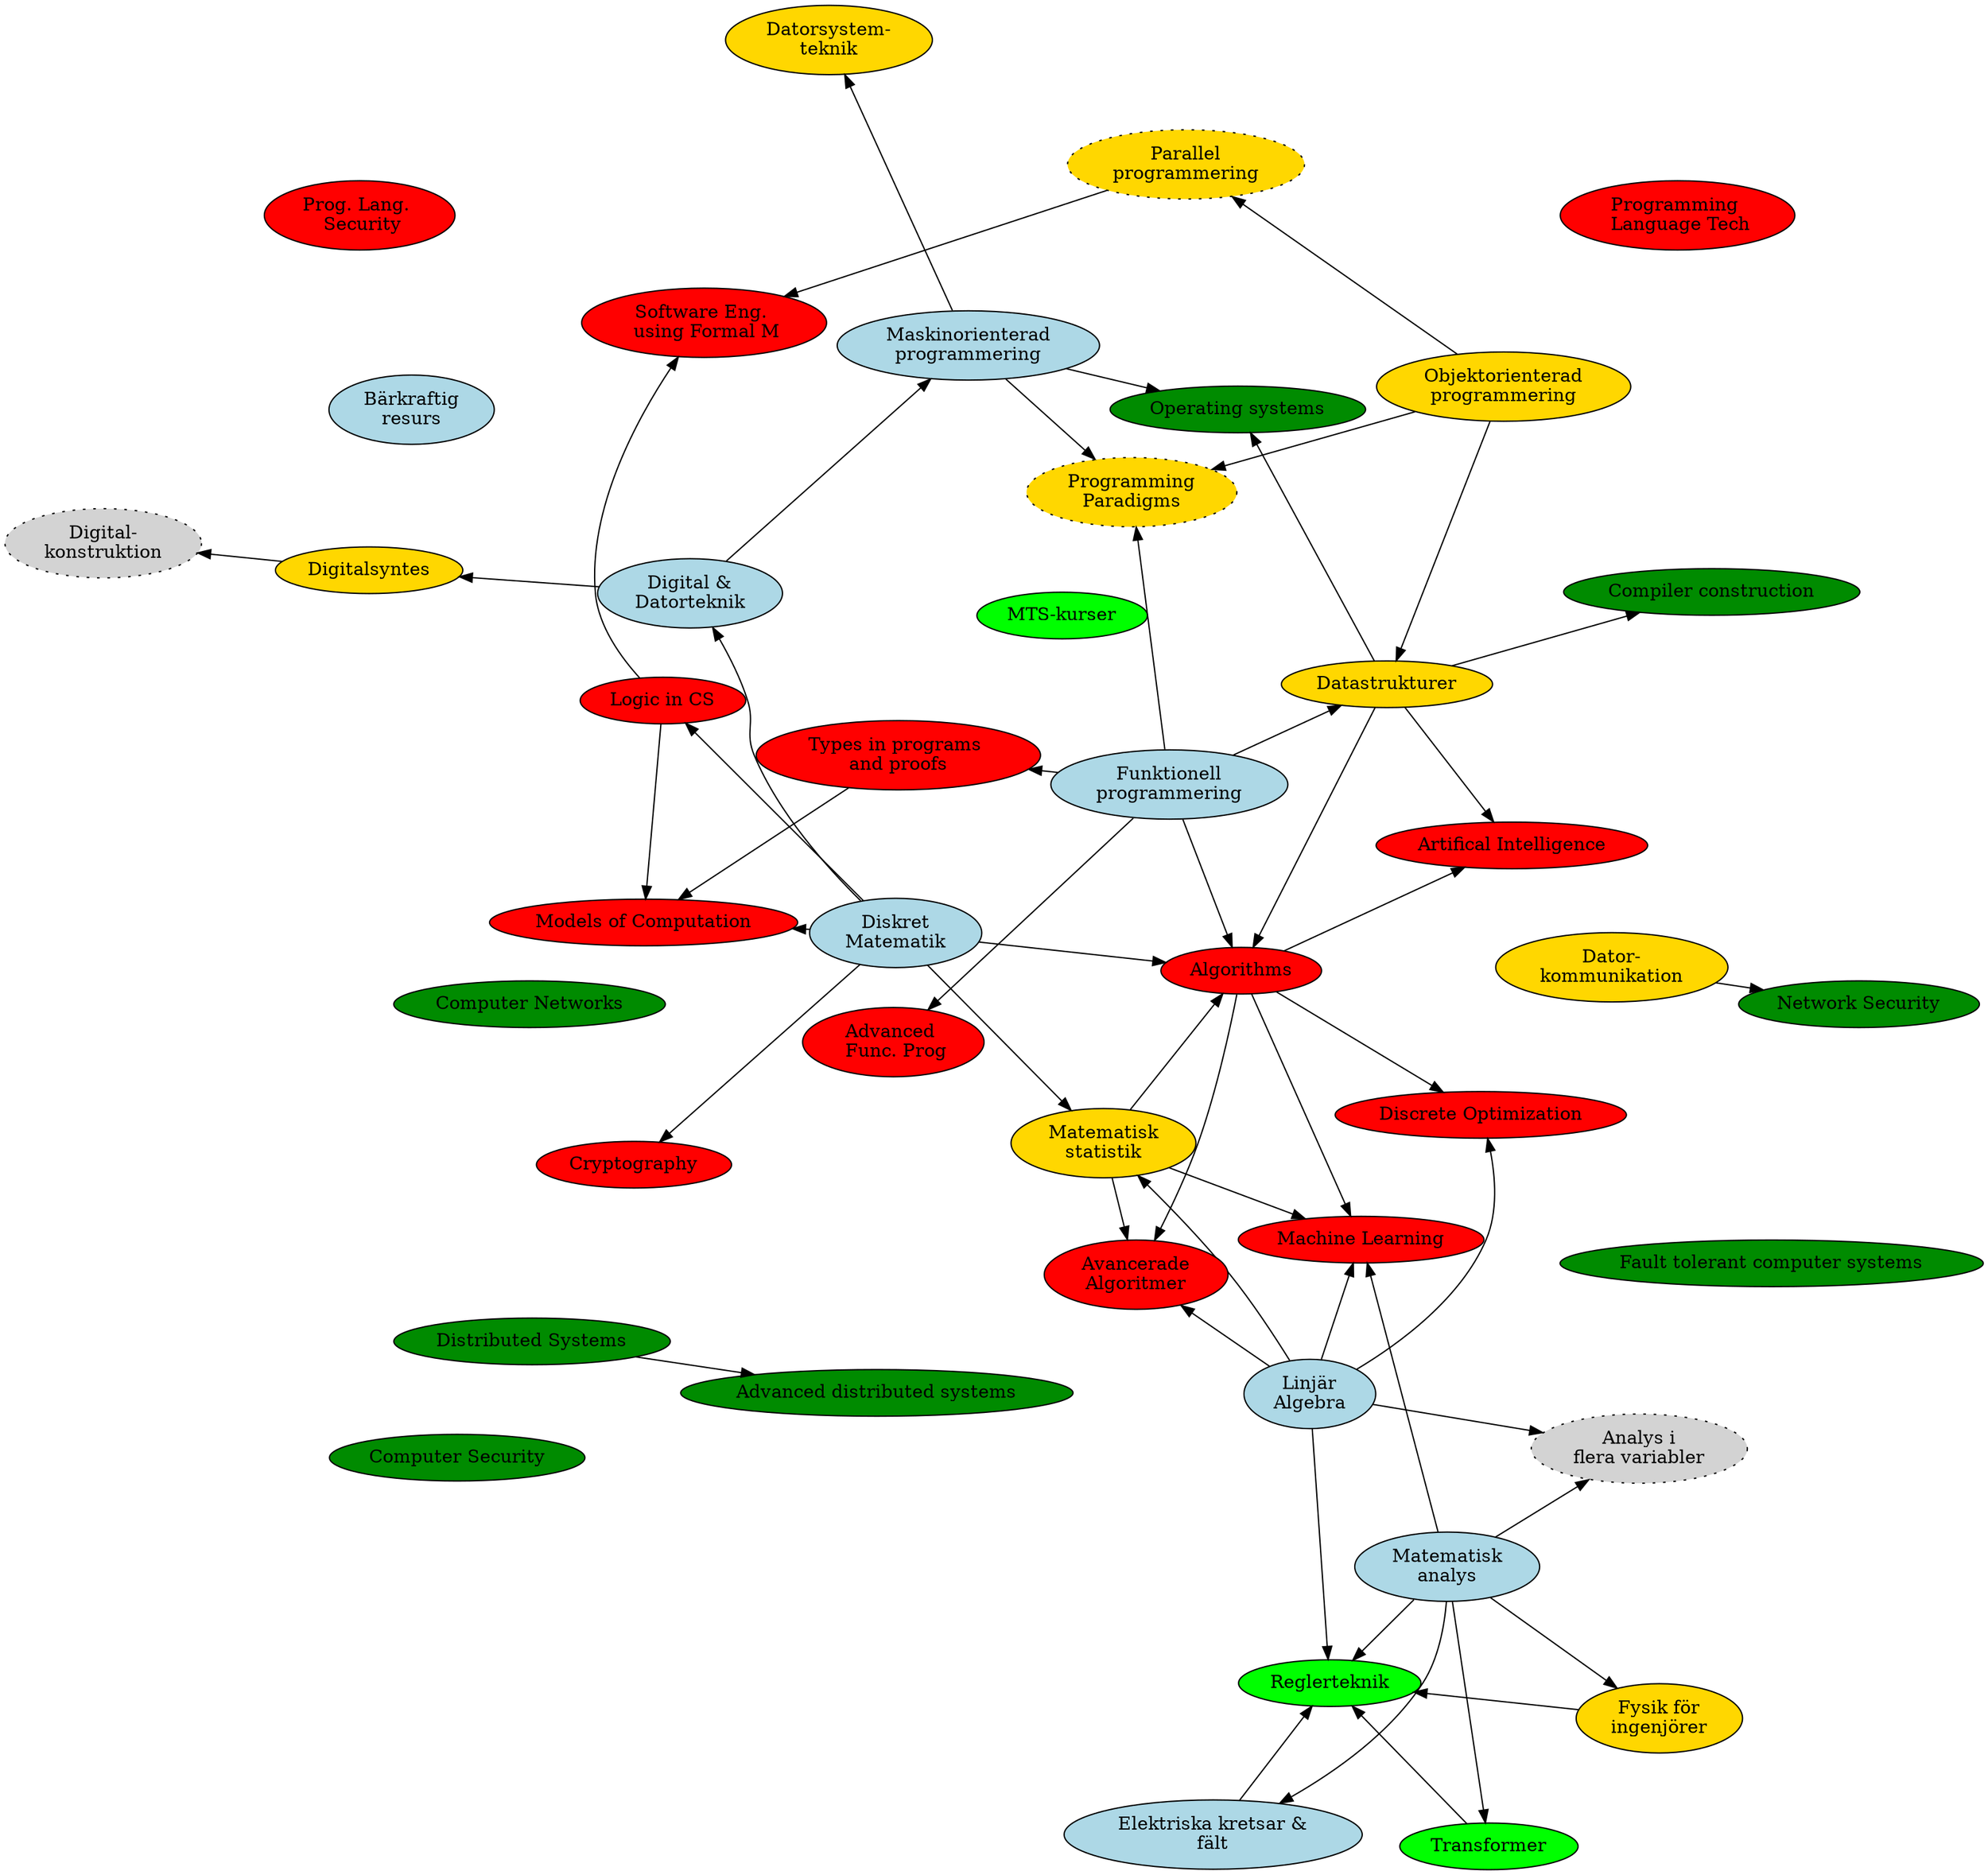 digraph G
{
	layout=neato
	//nodesep=1
	splines=true
	overlap=prism 
	node [style="solid,filled"]

	

	//TKDAT-1
	subgraph {
		rank = same
		node [fillcolor="lightblue"]
		haskell [label = "Funktionell\nprogrammering"]
		diskmat [label = "Diskret\nMatematik"]
		linalg [label = "Linjär\nAlgebra"]
		digodat [label = "Digital &\nDatorteknik"]
		analys [label = "Matematisk\nanalys"]
		mop [label = "Maskinorienterad\nprogrammering"]
		el [label = "Elektriska kretsar &\nfält"]
		barsaft [label = "Bärkraftig\nresurs"]
	}
	
	diskmat -> digodat
	digodat -> mop
	analys -> el

	//TKDAT-2
	subgraph {
		rank = same
		node [fillcolor="gold1"]
		matstat [label = "Matematisk\nstatistik"]
		oop [label = "Objektorienterad\nprogrammering"]
		fysik [label = "Fysik för\ningenjörer"]
		dstrukt [label = "Datastrukturer"]
		syntes [label = "Digitalsyntes"]
		subgraph {
			node [style="dotted, filled"]
			pp [label = "Programming\nParadigms"]
			concurrent [label = "Parallel\nprogrammering"]
		}
		dst [ label = "Datorsystem-\nteknik"]
		datakom [label = "Dator-\nkommunikation"]
	}
	haskell -> pp
	haskell -> dstrukt
	oop -> dstrukt
	oop -> concurrent
	oop -> pp
	mop -> pp
	digodat -> syntes
	mop -> dst
	analys -> fysik
	linalg -> matstat
	diskmat -> matstat
	
	//TKDAT-3
	subgraph {
		rank = same
		node [fillcolor = "green1"]
		tss [label = "Transformer"]
		regler [label = "Reglerteknik"]
		mts [label = "MTS-kurser"]
	}
	tss -> regler
	analys -> tss
	analys -> regler
	fysik -> regler
	el -> regler
	linalg -> regler
	
	//CSALL
	subgraph {
		rank = same
		node [style ="filled", fillcolor="red"]
		advAlg [label = "Avancerade\nAlgoritmer"]
		advFunc [label = "Advanced \n Func. Prog"]
		logik [label = "Logic in CS"]
		prolang [label = "Programming \n Language Tech"]
		ml [label = "Machine Learning"]
		softEng [label ="Software Eng. \n using Formal M"]
		discopt [label = "Discrete Optimization"]
		ai [label ="Artifical Intelligence"]
		models [label ="Models of Computation"]
		langsecurity [label ="Prog. Lang. \n Security"]
		types [label = "Types in programs \n and proofs "]
		algoritmer [label ="Algorithms"]
		crypto [label = "Cryptography"]
	}
	diskmat -> models
	logik -> models
	diskmat -> crypto
	haskell -> types
	types -> models
	algoritmer -> discopt
	linalg -> discopt
	concurrent -> softEng
	logik -> softEng
	//behövs denna? stat -> algoritmer -> advalg
	diskmat -> logik
	matstat -> advAlg
	linalg -> advAlg
	algoritmer -> advAlg
	algoritmer -> ml
	analys -> ml
	matstat -> ml
	linalg -> ml
	haskell -> advFunc
	dstrukt -> ai
	algoritmer -> ai

	//CSN
	
	subgraph {
		rank = same
		node [style="filled",fillcolor="green4"]
		distSys [label="Distributed Systems"]
		advDistSys [label="Advanced distributed systems"]
		ftcs [label="Fault tolerant computer systems"]
		computerNetworks [label="Computer Networks"]
		oS [label="Operating systems"]
		compilerConstruction [label="Compiler construction"]
		networkSecurity [label="Network Security"]
		computerSecurity [label="Computer Security"]
	}   
	
	distSys -> advDistSys
	dstrukt -> oS 
	mop -> oS	
	datakom -> networkSecurity
	dstrukt -> compilerConstruction
	


   //Valbara
	subgraph {
		node [style="dotted, filled"]
		flervar [label = "Analys i\nflera variabler"]
		digkonstr [label = "Digital-\nkonstruktion"]
	}
	syntes -> digkonstr
	linalg -> flervar
	analys -> flervar
	dstrukt -> algoritmer
	haskell -> algoritmer
	diskmat -> algoritmer
	matstat -> algoritmer


}	
